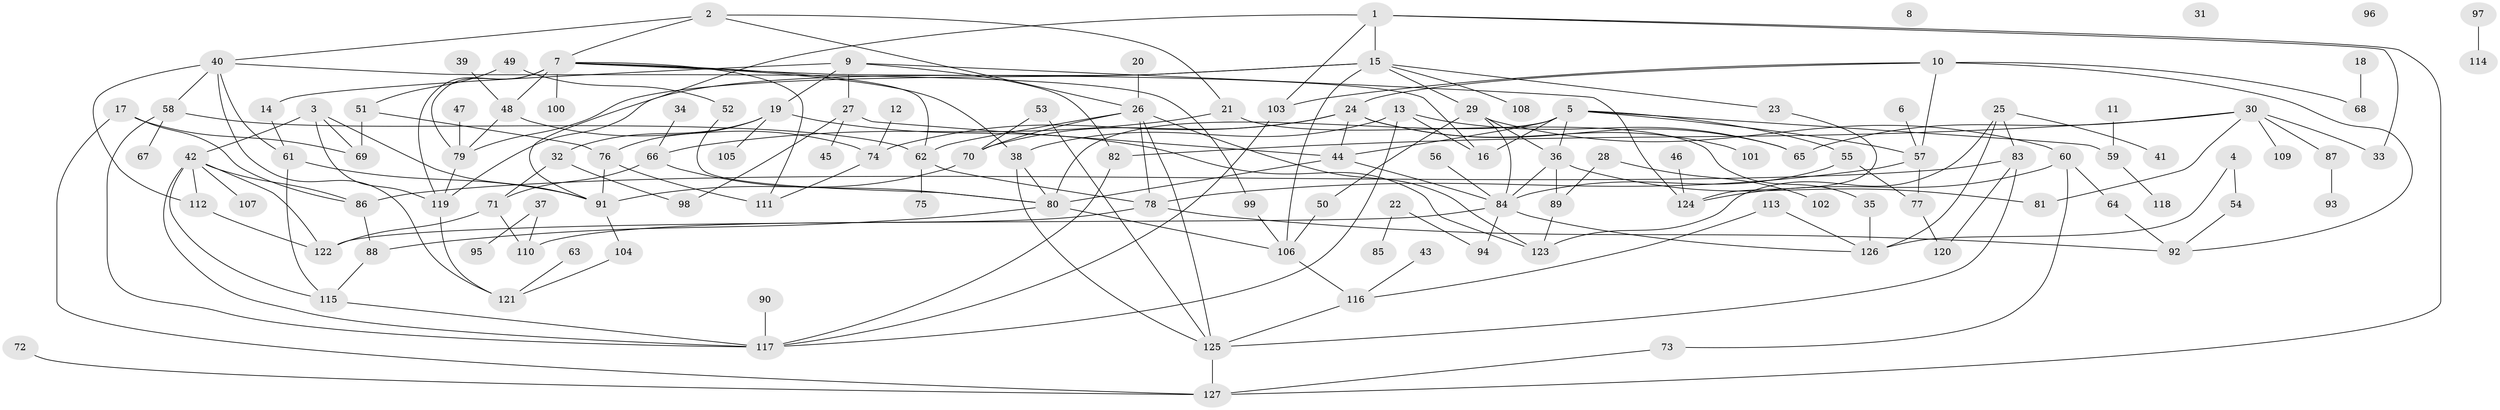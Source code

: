 // coarse degree distribution, {0: 0.047619047619047616, 1: 0.38095238095238093, 2: 0.1746031746031746, 5: 0.06349206349206349, 4: 0.14285714285714285, 7: 0.06349206349206349, 8: 0.047619047619047616, 3: 0.015873015873015872, 15: 0.031746031746031744, 6: 0.015873015873015872, 9: 0.015873015873015872}
// Generated by graph-tools (version 1.1) at 2025/43/03/04/25 21:43:54]
// undirected, 127 vertices, 195 edges
graph export_dot {
graph [start="1"]
  node [color=gray90,style=filled];
  1;
  2;
  3;
  4;
  5;
  6;
  7;
  8;
  9;
  10;
  11;
  12;
  13;
  14;
  15;
  16;
  17;
  18;
  19;
  20;
  21;
  22;
  23;
  24;
  25;
  26;
  27;
  28;
  29;
  30;
  31;
  32;
  33;
  34;
  35;
  36;
  37;
  38;
  39;
  40;
  41;
  42;
  43;
  44;
  45;
  46;
  47;
  48;
  49;
  50;
  51;
  52;
  53;
  54;
  55;
  56;
  57;
  58;
  59;
  60;
  61;
  62;
  63;
  64;
  65;
  66;
  67;
  68;
  69;
  70;
  71;
  72;
  73;
  74;
  75;
  76;
  77;
  78;
  79;
  80;
  81;
  82;
  83;
  84;
  85;
  86;
  87;
  88;
  89;
  90;
  91;
  92;
  93;
  94;
  95;
  96;
  97;
  98;
  99;
  100;
  101;
  102;
  103;
  104;
  105;
  106;
  107;
  108;
  109;
  110;
  111;
  112;
  113;
  114;
  115;
  116;
  117;
  118;
  119;
  120;
  121;
  122;
  123;
  124;
  125;
  126;
  127;
  1 -- 15;
  1 -- 33;
  1 -- 91;
  1 -- 103;
  1 -- 127;
  2 -- 7;
  2 -- 21;
  2 -- 26;
  2 -- 40;
  3 -- 42;
  3 -- 69;
  3 -- 91;
  3 -- 119;
  4 -- 54;
  4 -- 126;
  5 -- 16;
  5 -- 36;
  5 -- 44;
  5 -- 55;
  5 -- 57;
  5 -- 59;
  5 -- 80;
  6 -- 57;
  7 -- 16;
  7 -- 38;
  7 -- 48;
  7 -- 62;
  7 -- 79;
  7 -- 100;
  7 -- 111;
  7 -- 119;
  9 -- 14;
  9 -- 19;
  9 -- 27;
  9 -- 82;
  9 -- 124;
  10 -- 24;
  10 -- 57;
  10 -- 68;
  10 -- 92;
  10 -- 103;
  11 -- 59;
  12 -- 74;
  13 -- 16;
  13 -- 38;
  13 -- 65;
  13 -- 117;
  14 -- 61;
  15 -- 23;
  15 -- 29;
  15 -- 79;
  15 -- 106;
  15 -- 108;
  15 -- 119;
  17 -- 69;
  17 -- 86;
  17 -- 127;
  18 -- 68;
  19 -- 32;
  19 -- 76;
  19 -- 105;
  19 -- 123;
  20 -- 26;
  21 -- 35;
  21 -- 66;
  22 -- 85;
  22 -- 94;
  23 -- 124;
  24 -- 44;
  24 -- 65;
  24 -- 70;
  24 -- 74;
  24 -- 101;
  25 -- 41;
  25 -- 83;
  25 -- 123;
  25 -- 126;
  26 -- 62;
  26 -- 70;
  26 -- 78;
  26 -- 123;
  26 -- 125;
  27 -- 44;
  27 -- 45;
  27 -- 98;
  28 -- 89;
  28 -- 102;
  29 -- 36;
  29 -- 50;
  29 -- 60;
  29 -- 84;
  30 -- 33;
  30 -- 65;
  30 -- 81;
  30 -- 82;
  30 -- 87;
  30 -- 109;
  32 -- 71;
  32 -- 98;
  34 -- 66;
  35 -- 126;
  36 -- 81;
  36 -- 84;
  36 -- 89;
  37 -- 95;
  37 -- 110;
  38 -- 80;
  38 -- 125;
  39 -- 48;
  40 -- 58;
  40 -- 61;
  40 -- 99;
  40 -- 112;
  40 -- 121;
  42 -- 86;
  42 -- 107;
  42 -- 112;
  42 -- 115;
  42 -- 117;
  42 -- 122;
  43 -- 116;
  44 -- 80;
  44 -- 84;
  46 -- 124;
  47 -- 79;
  48 -- 74;
  48 -- 79;
  49 -- 51;
  49 -- 52;
  50 -- 106;
  51 -- 69;
  51 -- 76;
  52 -- 80;
  53 -- 70;
  53 -- 125;
  54 -- 92;
  55 -- 77;
  55 -- 84;
  56 -- 84;
  57 -- 77;
  57 -- 78;
  58 -- 62;
  58 -- 67;
  58 -- 117;
  59 -- 118;
  60 -- 64;
  60 -- 73;
  60 -- 124;
  61 -- 91;
  61 -- 115;
  62 -- 75;
  62 -- 78;
  63 -- 121;
  64 -- 92;
  66 -- 71;
  66 -- 80;
  70 -- 91;
  71 -- 110;
  71 -- 122;
  72 -- 127;
  73 -- 127;
  74 -- 111;
  76 -- 91;
  76 -- 111;
  77 -- 120;
  78 -- 92;
  78 -- 110;
  79 -- 119;
  80 -- 88;
  80 -- 106;
  82 -- 117;
  83 -- 86;
  83 -- 120;
  83 -- 125;
  84 -- 94;
  84 -- 122;
  84 -- 126;
  86 -- 88;
  87 -- 93;
  88 -- 115;
  89 -- 123;
  90 -- 117;
  91 -- 104;
  97 -- 114;
  99 -- 106;
  103 -- 117;
  104 -- 121;
  106 -- 116;
  112 -- 122;
  113 -- 116;
  113 -- 126;
  115 -- 117;
  116 -- 125;
  119 -- 121;
  125 -- 127;
}
